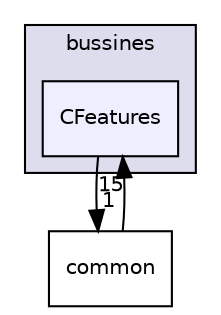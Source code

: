digraph "bussines/CFeatures" {
  compound=true
  node [ fontsize="10", fontname="Helvetica"];
  edge [ labelfontsize="10", labelfontname="Helvetica"];
  subgraph clusterdir_4d4b9fee55c4b9a838fcef7eab53f435 {
    graph [ bgcolor="#ddddee", pencolor="black", label="bussines" fontname="Helvetica", fontsize="10", URL="dir_4d4b9fee55c4b9a838fcef7eab53f435.html"]
  dir_1399a21d8fbcb29f7365b4fdff2e60fe [shape=box, label="CFeatures", style="filled", fillcolor="#eeeeff", pencolor="black", URL="dir_1399a21d8fbcb29f7365b4fdff2e60fe.html"];
  }
  dir_bdd9a5d540de89e9fe90efdfc6973a4f [shape=box label="common" URL="dir_bdd9a5d540de89e9fe90efdfc6973a4f.html"];
  dir_bdd9a5d540de89e9fe90efdfc6973a4f->dir_1399a21d8fbcb29f7365b4fdff2e60fe [headlabel="15", labeldistance=1.5 headhref="dir_000002_000001.html"];
  dir_1399a21d8fbcb29f7365b4fdff2e60fe->dir_bdd9a5d540de89e9fe90efdfc6973a4f [headlabel="1", labeldistance=1.5 headhref="dir_000001_000002.html"];
}
